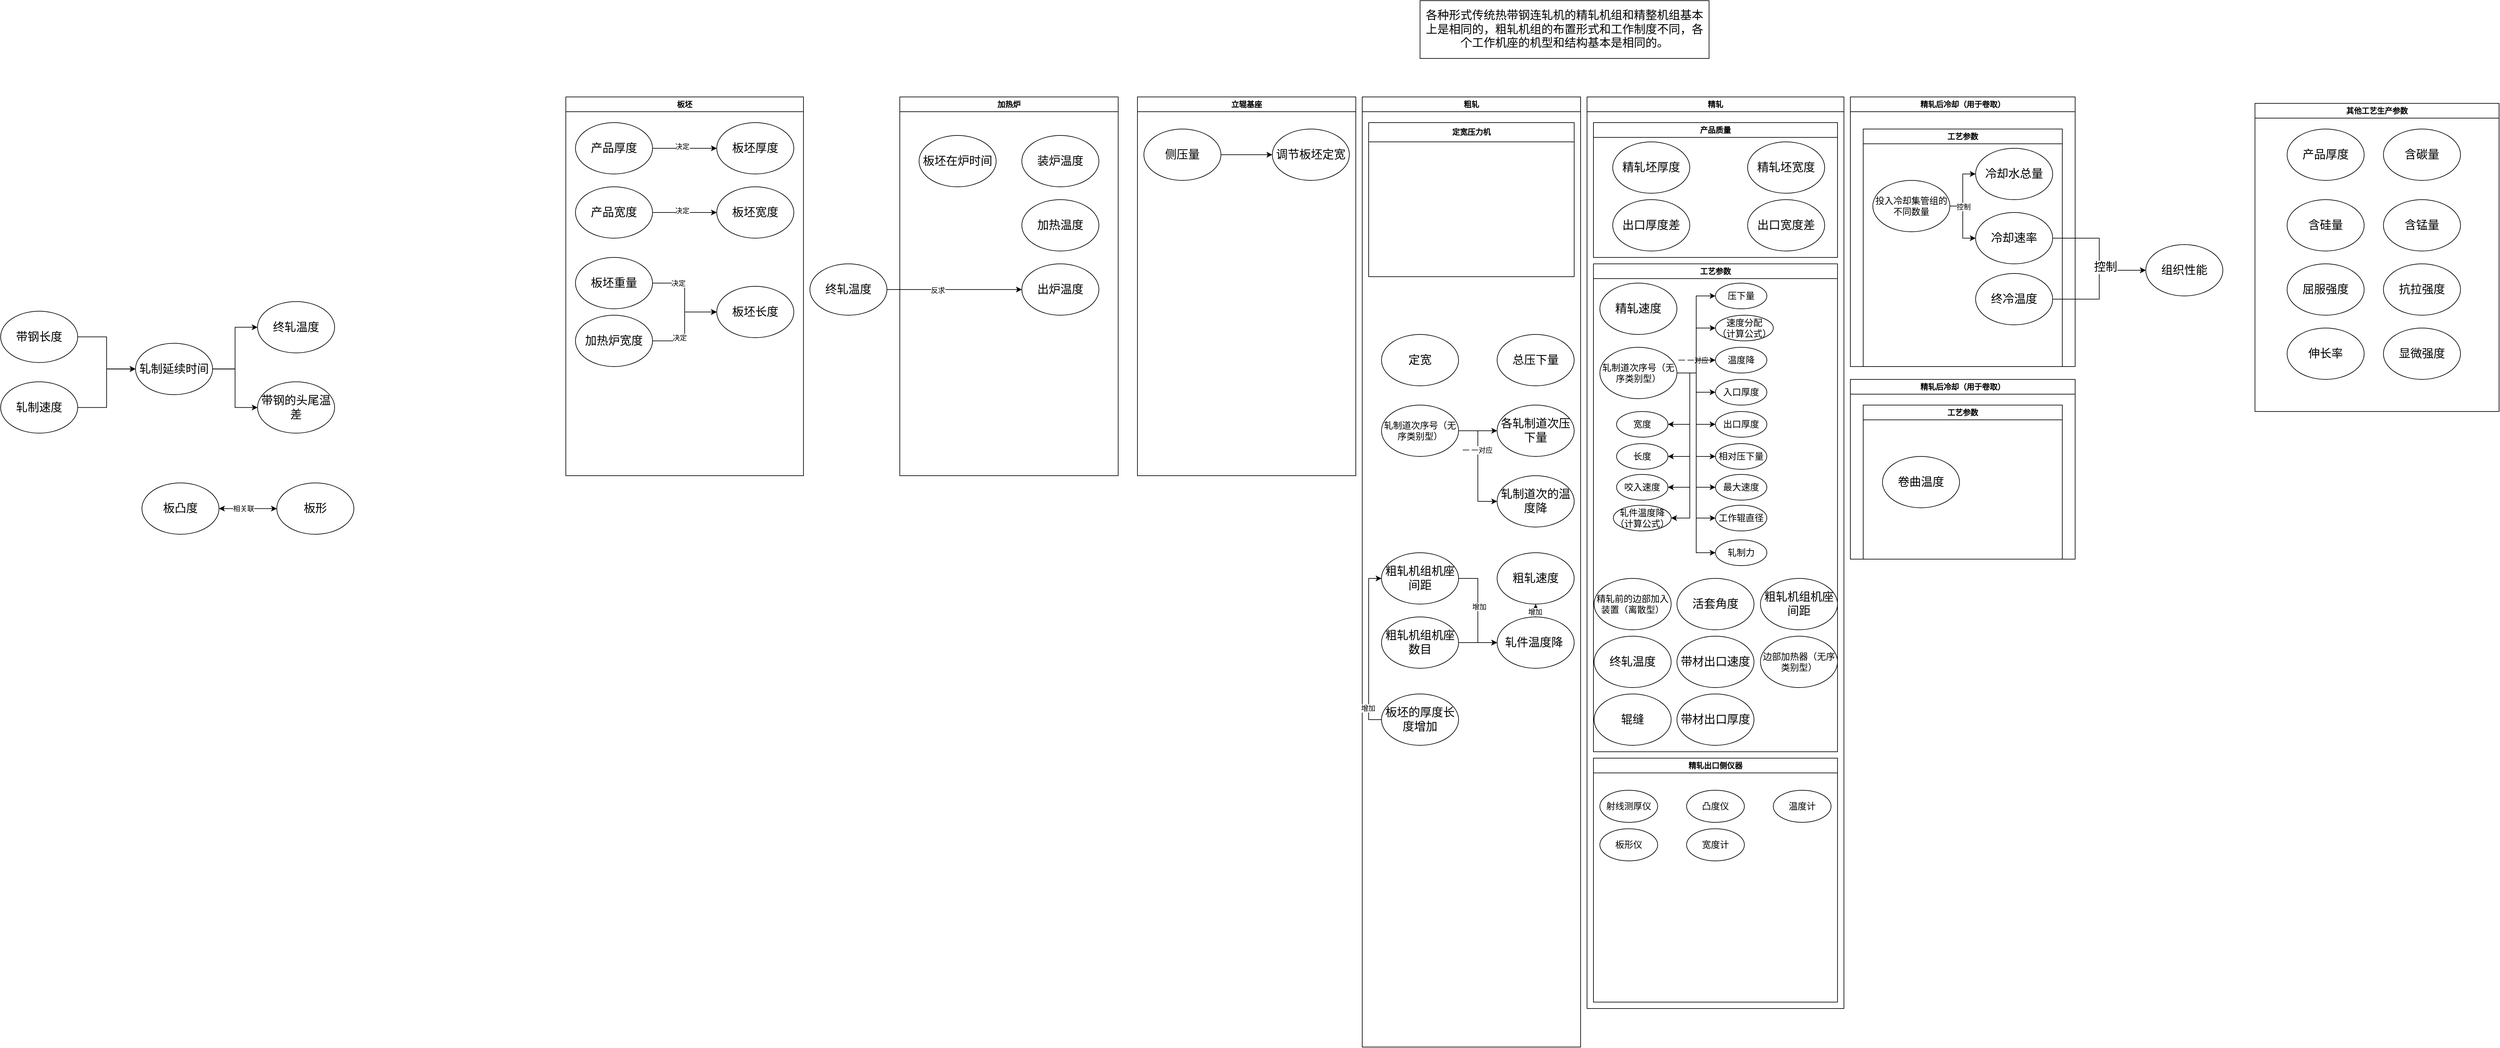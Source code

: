 <mxfile version="21.6.1" type="github">
  <diagram name="Page-1" id="42789a77-a242-8287-6e28-9cd8cfd52e62">
    <mxGraphModel dx="1940" dy="1289" grid="1" gridSize="10" guides="1" tooltips="1" connect="1" arrows="1" fold="1" page="1" pageScale="1" pageWidth="1100" pageHeight="850" background="none" math="0" shadow="0">
      <root>
        <mxCell id="0" />
        <mxCell id="1" parent="0" />
        <mxCell id="tU_RkVk5_5bCf6Fj4NFK-20" style="edgeStyle=orthogonalEdgeStyle;rounded=0;orthogonalLoop=1;jettySize=auto;html=1;exitX=1;exitY=0.5;exitDx=0;exitDy=0;entryX=0;entryY=0.5;entryDx=0;entryDy=0;" parent="1" source="tU_RkVk5_5bCf6Fj4NFK-8" target="tU_RkVk5_5bCf6Fj4NFK-10" edge="1">
          <mxGeometry relative="1" as="geometry" />
        </mxCell>
        <mxCell id="tU_RkVk5_5bCf6Fj4NFK-8" value="&lt;span style=&quot;font-size: 18px;&quot;&gt;带钢长度&lt;/span&gt;" style="ellipse;whiteSpace=wrap;html=1;" parent="1" vertex="1">
          <mxGeometry x="-1070" y="443.75" width="120" height="80" as="geometry" />
        </mxCell>
        <mxCell id="tU_RkVk5_5bCf6Fj4NFK-21" style="edgeStyle=orthogonalEdgeStyle;rounded=0;orthogonalLoop=1;jettySize=auto;html=1;exitX=1;exitY=0.5;exitDx=0;exitDy=0;entryX=0;entryY=0.5;entryDx=0;entryDy=0;" parent="1" source="tU_RkVk5_5bCf6Fj4NFK-9" target="tU_RkVk5_5bCf6Fj4NFK-10" edge="1">
          <mxGeometry relative="1" as="geometry" />
        </mxCell>
        <mxCell id="tU_RkVk5_5bCf6Fj4NFK-9" value="&lt;span style=&quot;font-size: 18px;&quot;&gt;轧制速度&lt;/span&gt;" style="ellipse;whiteSpace=wrap;html=1;" parent="1" vertex="1">
          <mxGeometry x="-1070" y="553.75" width="120" height="80" as="geometry" />
        </mxCell>
        <mxCell id="tU_RkVk5_5bCf6Fj4NFK-22" style="edgeStyle=orthogonalEdgeStyle;rounded=0;orthogonalLoop=1;jettySize=auto;html=1;exitX=1;exitY=0.5;exitDx=0;exitDy=0;entryX=0;entryY=0.5;entryDx=0;entryDy=0;" parent="1" source="tU_RkVk5_5bCf6Fj4NFK-10" target="tU_RkVk5_5bCf6Fj4NFK-12" edge="1">
          <mxGeometry relative="1" as="geometry" />
        </mxCell>
        <mxCell id="tU_RkVk5_5bCf6Fj4NFK-23" style="edgeStyle=orthogonalEdgeStyle;rounded=0;orthogonalLoop=1;jettySize=auto;html=1;exitX=1;exitY=0.5;exitDx=0;exitDy=0;entryX=0;entryY=0.5;entryDx=0;entryDy=0;" parent="1" source="tU_RkVk5_5bCf6Fj4NFK-10" target="tU_RkVk5_5bCf6Fj4NFK-11" edge="1">
          <mxGeometry relative="1" as="geometry" />
        </mxCell>
        <mxCell id="tU_RkVk5_5bCf6Fj4NFK-10" value="&lt;font style=&quot;font-size: 18px;&quot;&gt;轧制延续时间&lt;/font&gt;" style="ellipse;whiteSpace=wrap;html=1;" parent="1" vertex="1">
          <mxGeometry x="-860" y="493.75" width="120" height="80" as="geometry" />
        </mxCell>
        <mxCell id="tU_RkVk5_5bCf6Fj4NFK-11" value="&lt;font style=&quot;font-size: 18px;&quot;&gt;带钢的头尾温差&lt;/font&gt;" style="ellipse;whiteSpace=wrap;html=1;" parent="1" vertex="1">
          <mxGeometry x="-670" y="553.75" width="120" height="80" as="geometry" />
        </mxCell>
        <mxCell id="tU_RkVk5_5bCf6Fj4NFK-12" value="&lt;font style=&quot;font-size: 18px;&quot;&gt;终轧温度&lt;/font&gt;" style="ellipse;whiteSpace=wrap;html=1;" parent="1" vertex="1">
          <mxGeometry x="-670" y="428.75" width="120" height="80" as="geometry" />
        </mxCell>
        <mxCell id="tU_RkVk5_5bCf6Fj4NFK-19" value="加热炉" style="swimlane;whiteSpace=wrap;html=1;startSize=23;" parent="1" vertex="1">
          <mxGeometry x="330" y="110" width="340" height="590" as="geometry" />
        </mxCell>
        <mxCell id="tU_RkVk5_5bCf6Fj4NFK-13" value="&lt;font style=&quot;font-size: 18px;&quot;&gt;装炉温度&lt;/font&gt;" style="ellipse;whiteSpace=wrap;html=1;" parent="tU_RkVk5_5bCf6Fj4NFK-19" vertex="1">
          <mxGeometry x="190" y="60" width="120" height="80" as="geometry" />
        </mxCell>
        <mxCell id="tU_RkVk5_5bCf6Fj4NFK-26" value="&lt;font style=&quot;font-size: 18px;&quot;&gt;出炉温度&lt;/font&gt;" style="ellipse;whiteSpace=wrap;html=1;" parent="tU_RkVk5_5bCf6Fj4NFK-19" vertex="1">
          <mxGeometry x="190" y="260" width="120" height="80" as="geometry" />
        </mxCell>
        <mxCell id="tU_RkVk5_5bCf6Fj4NFK-27" value="&lt;font style=&quot;font-size: 18px;&quot;&gt;板坯在炉时间&lt;/font&gt;" style="ellipse;whiteSpace=wrap;html=1;" parent="tU_RkVk5_5bCf6Fj4NFK-19" vertex="1">
          <mxGeometry x="30" y="60" width="120" height="80" as="geometry" />
        </mxCell>
        <mxCell id="MrxemqDh9cEqvJGh6Go7-1" value="&lt;font style=&quot;font-size: 18px;&quot;&gt;加热温度&lt;/font&gt;" style="ellipse;whiteSpace=wrap;html=1;" parent="tU_RkVk5_5bCf6Fj4NFK-19" vertex="1">
          <mxGeometry x="190" y="160" width="120" height="80" as="geometry" />
        </mxCell>
        <mxCell id="tU_RkVk5_5bCf6Fj4NFK-28" value="粗轧" style="swimlane;whiteSpace=wrap;html=1;startSize=23;" parent="1" vertex="1">
          <mxGeometry x="1050" y="110" width="340" height="1480" as="geometry" />
        </mxCell>
        <mxCell id="tU_RkVk5_5bCf6Fj4NFK-29" value="&lt;font style=&quot;font-size: 18px;&quot;&gt;定宽&lt;/font&gt;" style="ellipse;whiteSpace=wrap;html=1;" parent="tU_RkVk5_5bCf6Fj4NFK-28" vertex="1">
          <mxGeometry x="30" y="370" width="120" height="80" as="geometry" />
        </mxCell>
        <mxCell id="MrxemqDh9cEqvJGh6Go7-83" style="edgeStyle=orthogonalEdgeStyle;rounded=0;orthogonalLoop=1;jettySize=auto;html=1;exitX=1;exitY=0.5;exitDx=0;exitDy=0;entryX=0;entryY=0.5;entryDx=0;entryDy=0;" parent="tU_RkVk5_5bCf6Fj4NFK-28" source="tU_RkVk5_5bCf6Fj4NFK-32" target="MrxemqDh9cEqvJGh6Go7-82" edge="1">
          <mxGeometry relative="1" as="geometry" />
        </mxCell>
        <mxCell id="tU_RkVk5_5bCf6Fj4NFK-32" value="&lt;font style=&quot;font-size: 14px;&quot;&gt;轧制道次序号（无序类别型）&lt;/font&gt;" style="ellipse;whiteSpace=wrap;html=1;" parent="tU_RkVk5_5bCf6Fj4NFK-28" vertex="1">
          <mxGeometry x="30" y="480" width="120" height="80" as="geometry" />
        </mxCell>
        <mxCell id="tU_RkVk5_5bCf6Fj4NFK-33" value="&lt;font style=&quot;font-size: 18px;&quot;&gt;各轧制道次压下量&lt;/font&gt;" style="ellipse;whiteSpace=wrap;html=1;" parent="tU_RkVk5_5bCf6Fj4NFK-28" vertex="1">
          <mxGeometry x="210" y="480" width="120" height="80" as="geometry" />
        </mxCell>
        <mxCell id="x8T7WH77F0d3Egp_9vnh-98" style="edgeStyle=orthogonalEdgeStyle;rounded=0;orthogonalLoop=1;jettySize=auto;html=1;exitX=1;exitY=0.5;exitDx=0;exitDy=0;entryX=0;entryY=0.5;entryDx=0;entryDy=0;" parent="tU_RkVk5_5bCf6Fj4NFK-28" source="tU_RkVk5_5bCf6Fj4NFK-41" target="x8T7WH77F0d3Egp_9vnh-99" edge="1">
          <mxGeometry relative="1" as="geometry">
            <mxPoint x="190.0" y="860" as="targetPoint" />
          </mxGeometry>
        </mxCell>
        <mxCell id="x8T7WH77F0d3Egp_9vnh-100" value="增加" style="edgeLabel;html=1;align=center;verticalAlign=middle;resizable=0;points=[];" parent="x8T7WH77F0d3Egp_9vnh-98" vertex="1" connectable="0">
          <mxGeometry x="-0.075" y="2" relative="1" as="geometry">
            <mxPoint as="offset" />
          </mxGeometry>
        </mxCell>
        <mxCell id="tU_RkVk5_5bCf6Fj4NFK-41" value="&lt;font style=&quot;font-size: 18px;&quot;&gt;粗轧机组机座间距&lt;/font&gt;" style="ellipse;whiteSpace=wrap;html=1;" parent="tU_RkVk5_5bCf6Fj4NFK-28" vertex="1">
          <mxGeometry x="30" y="710" width="120" height="80" as="geometry" />
        </mxCell>
        <mxCell id="MrxemqDh9cEqvJGh6Go7-22" style="edgeStyle=orthogonalEdgeStyle;rounded=0;orthogonalLoop=1;jettySize=auto;html=1;entryX=0;entryY=0.5;entryDx=0;entryDy=0;exitX=1;exitY=0.5;exitDx=0;exitDy=0;" parent="tU_RkVk5_5bCf6Fj4NFK-28" source="tU_RkVk5_5bCf6Fj4NFK-32" target="tU_RkVk5_5bCf6Fj4NFK-33" edge="1">
          <mxGeometry relative="1" as="geometry">
            <mxPoint x="150" y="550" as="sourcePoint" />
            <mxPoint x="205" y="514.5" as="targetPoint" />
          </mxGeometry>
        </mxCell>
        <mxCell id="MrxemqDh9cEqvJGh6Go7-23" value="一 一对应" style="edgeLabel;html=1;align=center;verticalAlign=middle;resizable=0;points=[];" parent="MrxemqDh9cEqvJGh6Go7-22" vertex="1" connectable="0">
          <mxGeometry x="-0.04" y="1" relative="1" as="geometry">
            <mxPoint y="31" as="offset" />
          </mxGeometry>
        </mxCell>
        <mxCell id="MrxemqDh9cEqvJGh6Go7-79" value="&lt;span style=&quot;font-size: 18px;&quot;&gt;粗轧速度&lt;/span&gt;" style="ellipse;whiteSpace=wrap;html=1;" parent="tU_RkVk5_5bCf6Fj4NFK-28" vertex="1">
          <mxGeometry x="210" y="710" width="120" height="80" as="geometry" />
        </mxCell>
        <mxCell id="MrxemqDh9cEqvJGh6Go7-80" value="&lt;span style=&quot;font-size: 18px;&quot;&gt;总压下量&lt;/span&gt;" style="ellipse;whiteSpace=wrap;html=1;" parent="tU_RkVk5_5bCf6Fj4NFK-28" vertex="1">
          <mxGeometry x="210" y="370" width="120" height="80" as="geometry" />
        </mxCell>
        <mxCell id="MrxemqDh9cEqvJGh6Go7-82" value="&lt;span style=&quot;font-size: 18px;&quot;&gt;轧制道次的温度降&lt;/span&gt;" style="ellipse;whiteSpace=wrap;html=1;" parent="tU_RkVk5_5bCf6Fj4NFK-28" vertex="1">
          <mxGeometry x="210" y="590" width="120" height="80" as="geometry" />
        </mxCell>
        <mxCell id="x8T7WH77F0d3Egp_9vnh-101" style="edgeStyle=orthogonalEdgeStyle;rounded=0;orthogonalLoop=1;jettySize=auto;html=1;exitX=1;exitY=0.5;exitDx=0;exitDy=0;entryX=0;entryY=0.5;entryDx=0;entryDy=0;" parent="tU_RkVk5_5bCf6Fj4NFK-28" source="x8T7WH77F0d3Egp_9vnh-88" target="x8T7WH77F0d3Egp_9vnh-99" edge="1">
          <mxGeometry relative="1" as="geometry" />
        </mxCell>
        <mxCell id="x8T7WH77F0d3Egp_9vnh-88" value="&lt;font style=&quot;font-size: 18px;&quot;&gt;粗轧机组机座数目&lt;/font&gt;" style="ellipse;whiteSpace=wrap;html=1;" parent="tU_RkVk5_5bCf6Fj4NFK-28" vertex="1">
          <mxGeometry x="30" y="810" width="120" height="80" as="geometry" />
        </mxCell>
        <mxCell id="x8T7WH77F0d3Egp_9vnh-104" style="edgeStyle=orthogonalEdgeStyle;rounded=0;orthogonalLoop=1;jettySize=auto;html=1;exitX=0.5;exitY=0;exitDx=0;exitDy=0;entryX=0.5;entryY=1;entryDx=0;entryDy=0;" parent="tU_RkVk5_5bCf6Fj4NFK-28" source="x8T7WH77F0d3Egp_9vnh-99" target="MrxemqDh9cEqvJGh6Go7-79" edge="1">
          <mxGeometry relative="1" as="geometry" />
        </mxCell>
        <mxCell id="x8T7WH77F0d3Egp_9vnh-105" value="增加" style="edgeLabel;html=1;align=center;verticalAlign=middle;resizable=0;points=[];" parent="x8T7WH77F0d3Egp_9vnh-104" vertex="1" connectable="0">
          <mxGeometry x="-0.143" y="1" relative="1" as="geometry">
            <mxPoint as="offset" />
          </mxGeometry>
        </mxCell>
        <mxCell id="x8T7WH77F0d3Egp_9vnh-99" value="&lt;font style=&quot;font-size: 18px;&quot;&gt;轧件温度降&amp;nbsp;&lt;/font&gt;" style="ellipse;whiteSpace=wrap;html=1;" parent="tU_RkVk5_5bCf6Fj4NFK-28" vertex="1">
          <mxGeometry x="210" y="810" width="120" height="80" as="geometry" />
        </mxCell>
        <mxCell id="E_4XAxl3qm20KjA-JJ0x-5" value="&lt;b&gt;定宽压力机&lt;/b&gt;" style="swimlane;fontStyle=0;childLayout=stackLayout;horizontal=1;startSize=30;horizontalStack=0;resizeParent=1;resizeParentMax=0;resizeLast=0;collapsible=1;marginBottom=0;whiteSpace=wrap;html=1;" vertex="1" parent="tU_RkVk5_5bCf6Fj4NFK-28">
          <mxGeometry x="10" y="40" width="320" height="240" as="geometry" />
        </mxCell>
        <mxCell id="MrxemqDh9cEqvJGh6Go7-9" value="精轧" style="swimlane;whiteSpace=wrap;html=1;startSize=23;" parent="1" vertex="1">
          <mxGeometry x="1400" y="110" width="400" height="1420" as="geometry" />
        </mxCell>
        <mxCell id="MrxemqDh9cEqvJGh6Go7-37" value="精轧出口侧仪器" style="swimlane;whiteSpace=wrap;html=1;" parent="MrxemqDh9cEqvJGh6Go7-9" vertex="1">
          <mxGeometry x="10" y="1030" width="380" height="380" as="geometry" />
        </mxCell>
        <mxCell id="MrxemqDh9cEqvJGh6Go7-38" value="&lt;font style=&quot;font-size: 14px;&quot;&gt;射线测厚仪&lt;/font&gt;" style="ellipse;whiteSpace=wrap;html=1;" parent="MrxemqDh9cEqvJGh6Go7-37" vertex="1">
          <mxGeometry x="10" y="50" width="90" height="50" as="geometry" />
        </mxCell>
        <mxCell id="MrxemqDh9cEqvJGh6Go7-51" value="&lt;font style=&quot;font-size: 14px;&quot;&gt;凸度仪&lt;/font&gt;" style="ellipse;whiteSpace=wrap;html=1;" parent="MrxemqDh9cEqvJGh6Go7-37" vertex="1">
          <mxGeometry x="145" y="50" width="90" height="50" as="geometry" />
        </mxCell>
        <mxCell id="MrxemqDh9cEqvJGh6Go7-52" value="&lt;font style=&quot;font-size: 14px;&quot;&gt;板形仪&lt;/font&gt;" style="ellipse;whiteSpace=wrap;html=1;" parent="MrxemqDh9cEqvJGh6Go7-37" vertex="1">
          <mxGeometry x="10" y="110" width="90" height="50" as="geometry" />
        </mxCell>
        <mxCell id="MrxemqDh9cEqvJGh6Go7-53" value="&lt;font style=&quot;font-size: 14px;&quot;&gt;宽度计&lt;/font&gt;" style="ellipse;whiteSpace=wrap;html=1;" parent="MrxemqDh9cEqvJGh6Go7-37" vertex="1">
          <mxGeometry x="145" y="110" width="90" height="50" as="geometry" />
        </mxCell>
        <mxCell id="MrxemqDh9cEqvJGh6Go7-54" value="&lt;font style=&quot;font-size: 14px;&quot;&gt;温度计&lt;/font&gt;" style="ellipse;whiteSpace=wrap;html=1;" parent="MrxemqDh9cEqvJGh6Go7-37" vertex="1">
          <mxGeometry x="280" y="50" width="90" height="50" as="geometry" />
        </mxCell>
        <mxCell id="MrxemqDh9cEqvJGh6Go7-56" value="产品质量" style="swimlane;whiteSpace=wrap;html=1;" parent="MrxemqDh9cEqvJGh6Go7-9" vertex="1">
          <mxGeometry x="10" y="40" width="380" height="210" as="geometry" />
        </mxCell>
        <mxCell id="MrxemqDh9cEqvJGh6Go7-14" value="&lt;span style=&quot;font-size: 18px;&quot;&gt;精轧坯厚度&lt;/span&gt;" style="ellipse;whiteSpace=wrap;html=1;" parent="MrxemqDh9cEqvJGh6Go7-56" vertex="1">
          <mxGeometry x="30" y="30" width="120" height="80" as="geometry" />
        </mxCell>
        <mxCell id="MrxemqDh9cEqvJGh6Go7-114" value="&lt;font style=&quot;font-size: 18px;&quot;&gt;精轧坯宽度&lt;/font&gt;" style="ellipse;whiteSpace=wrap;html=1;" parent="MrxemqDh9cEqvJGh6Go7-56" vertex="1">
          <mxGeometry x="240" y="30" width="120" height="80" as="geometry" />
        </mxCell>
        <mxCell id="x8T7WH77F0d3Egp_9vnh-63" value="&lt;span style=&quot;font-size: 18px;&quot;&gt;出口厚度差&lt;/span&gt;" style="ellipse;whiteSpace=wrap;html=1;" parent="MrxemqDh9cEqvJGh6Go7-56" vertex="1">
          <mxGeometry x="30" y="120" width="120" height="80" as="geometry" />
        </mxCell>
        <mxCell id="x8T7WH77F0d3Egp_9vnh-64" value="&lt;span style=&quot;font-size: 18px;&quot;&gt;出口宽度差&lt;/span&gt;" style="ellipse;whiteSpace=wrap;html=1;" parent="MrxemqDh9cEqvJGh6Go7-56" vertex="1">
          <mxGeometry x="240" y="120" width="120" height="80" as="geometry" />
        </mxCell>
        <mxCell id="MrxemqDh9cEqvJGh6Go7-57" value="工艺参数" style="swimlane;whiteSpace=wrap;html=1;" parent="MrxemqDh9cEqvJGh6Go7-9" vertex="1">
          <mxGeometry x="10" y="260" width="380" height="760" as="geometry" />
        </mxCell>
        <mxCell id="MrxemqDh9cEqvJGh6Go7-10" value="&lt;span style=&quot;font-size: 18px;&quot;&gt;精轧速度&lt;/span&gt;" style="ellipse;whiteSpace=wrap;html=1;" parent="MrxemqDh9cEqvJGh6Go7-57" vertex="1">
          <mxGeometry x="10" y="30" width="120" height="80" as="geometry" />
        </mxCell>
        <mxCell id="MrxemqDh9cEqvJGh6Go7-12" value="&lt;font style=&quot;font-size: 14px;&quot;&gt;压下量&lt;/font&gt;" style="ellipse;whiteSpace=wrap;html=1;" parent="MrxemqDh9cEqvJGh6Go7-57" vertex="1">
          <mxGeometry x="190" y="30" width="80" height="40" as="geometry" />
        </mxCell>
        <mxCell id="MrxemqDh9cEqvJGh6Go7-13" value="&lt;font style=&quot;font-size: 18px;&quot;&gt;粗轧机组机座间距&lt;/font&gt;" style="ellipse;whiteSpace=wrap;html=1;" parent="MrxemqDh9cEqvJGh6Go7-57" vertex="1">
          <mxGeometry x="260" y="490" width="120" height="80" as="geometry" />
        </mxCell>
        <mxCell id="MrxemqDh9cEqvJGh6Go7-86" style="edgeStyle=orthogonalEdgeStyle;rounded=0;orthogonalLoop=1;jettySize=auto;html=1;exitX=1;exitY=0.5;exitDx=0;exitDy=0;entryX=0;entryY=0.5;entryDx=0;entryDy=0;" parent="MrxemqDh9cEqvJGh6Go7-57" source="MrxemqDh9cEqvJGh6Go7-11" target="MrxemqDh9cEqvJGh6Go7-84" edge="1">
          <mxGeometry relative="1" as="geometry" />
        </mxCell>
        <mxCell id="MrxemqDh9cEqvJGh6Go7-89" value="一 一对应" style="edgeLabel;html=1;align=center;verticalAlign=middle;resizable=0;points=[];" parent="MrxemqDh9cEqvJGh6Go7-86" vertex="1" connectable="0">
          <mxGeometry x="0.2" y="-1" relative="1" as="geometry">
            <mxPoint x="-6" y="28" as="offset" />
          </mxGeometry>
        </mxCell>
        <mxCell id="MrxemqDh9cEqvJGh6Go7-87" style="edgeStyle=orthogonalEdgeStyle;rounded=0;orthogonalLoop=1;jettySize=auto;html=1;exitX=1;exitY=0.5;exitDx=0;exitDy=0;entryX=0;entryY=0.5;entryDx=0;entryDy=0;" parent="MrxemqDh9cEqvJGh6Go7-57" source="MrxemqDh9cEqvJGh6Go7-11" target="MrxemqDh9cEqvJGh6Go7-12" edge="1">
          <mxGeometry relative="1" as="geometry" />
        </mxCell>
        <mxCell id="MrxemqDh9cEqvJGh6Go7-88" style="edgeStyle=orthogonalEdgeStyle;rounded=0;orthogonalLoop=1;jettySize=auto;html=1;exitX=1;exitY=0.5;exitDx=0;exitDy=0;entryX=0;entryY=0.5;entryDx=0;entryDy=0;" parent="MrxemqDh9cEqvJGh6Go7-57" source="MrxemqDh9cEqvJGh6Go7-11" target="MrxemqDh9cEqvJGh6Go7-85" edge="1">
          <mxGeometry relative="1" as="geometry" />
        </mxCell>
        <mxCell id="MrxemqDh9cEqvJGh6Go7-94" style="edgeStyle=orthogonalEdgeStyle;rounded=0;orthogonalLoop=1;jettySize=auto;html=1;exitX=1;exitY=0.5;exitDx=0;exitDy=0;entryX=0;entryY=0.5;entryDx=0;entryDy=0;" parent="MrxemqDh9cEqvJGh6Go7-57" source="MrxemqDh9cEqvJGh6Go7-11" target="MrxemqDh9cEqvJGh6Go7-93" edge="1">
          <mxGeometry relative="1" as="geometry" />
        </mxCell>
        <mxCell id="MrxemqDh9cEqvJGh6Go7-95" style="edgeStyle=orthogonalEdgeStyle;rounded=0;orthogonalLoop=1;jettySize=auto;html=1;exitX=1;exitY=0.5;exitDx=0;exitDy=0;entryX=0;entryY=0.5;entryDx=0;entryDy=0;" parent="MrxemqDh9cEqvJGh6Go7-57" source="MrxemqDh9cEqvJGh6Go7-11" target="MrxemqDh9cEqvJGh6Go7-92" edge="1">
          <mxGeometry relative="1" as="geometry" />
        </mxCell>
        <mxCell id="MrxemqDh9cEqvJGh6Go7-97" style="edgeStyle=orthogonalEdgeStyle;rounded=0;orthogonalLoop=1;jettySize=auto;html=1;exitX=1;exitY=0.5;exitDx=0;exitDy=0;entryX=0;entryY=0.5;entryDx=0;entryDy=0;" parent="MrxemqDh9cEqvJGh6Go7-57" source="MrxemqDh9cEqvJGh6Go7-11" target="MrxemqDh9cEqvJGh6Go7-96" edge="1">
          <mxGeometry relative="1" as="geometry" />
        </mxCell>
        <mxCell id="MrxemqDh9cEqvJGh6Go7-106" style="edgeStyle=orthogonalEdgeStyle;rounded=0;orthogonalLoop=1;jettySize=auto;html=1;exitX=1;exitY=0.5;exitDx=0;exitDy=0;entryX=1;entryY=0.5;entryDx=0;entryDy=0;" parent="MrxemqDh9cEqvJGh6Go7-57" source="MrxemqDh9cEqvJGh6Go7-11" target="MrxemqDh9cEqvJGh6Go7-98" edge="1">
          <mxGeometry relative="1" as="geometry" />
        </mxCell>
        <mxCell id="MrxemqDh9cEqvJGh6Go7-107" style="edgeStyle=orthogonalEdgeStyle;rounded=0;orthogonalLoop=1;jettySize=auto;html=1;exitX=1;exitY=0.5;exitDx=0;exitDy=0;entryX=0;entryY=0.5;entryDx=0;entryDy=0;" parent="MrxemqDh9cEqvJGh6Go7-57" source="MrxemqDh9cEqvJGh6Go7-11" target="MrxemqDh9cEqvJGh6Go7-103" edge="1">
          <mxGeometry relative="1" as="geometry" />
        </mxCell>
        <mxCell id="MrxemqDh9cEqvJGh6Go7-108" style="edgeStyle=orthogonalEdgeStyle;rounded=0;orthogonalLoop=1;jettySize=auto;html=1;exitX=1;exitY=0.5;exitDx=0;exitDy=0;entryX=0;entryY=0.5;entryDx=0;entryDy=0;" parent="MrxemqDh9cEqvJGh6Go7-57" source="MrxemqDh9cEqvJGh6Go7-11" target="MrxemqDh9cEqvJGh6Go7-104" edge="1">
          <mxGeometry relative="1" as="geometry" />
        </mxCell>
        <mxCell id="MrxemqDh9cEqvJGh6Go7-109" style="edgeStyle=orthogonalEdgeStyle;rounded=0;orthogonalLoop=1;jettySize=auto;html=1;exitX=1;exitY=0.5;exitDx=0;exitDy=0;entryX=1;entryY=0.5;entryDx=0;entryDy=0;" parent="MrxemqDh9cEqvJGh6Go7-57" source="MrxemqDh9cEqvJGh6Go7-11" target="MrxemqDh9cEqvJGh6Go7-101" edge="1">
          <mxGeometry relative="1" as="geometry" />
        </mxCell>
        <mxCell id="MrxemqDh9cEqvJGh6Go7-110" style="edgeStyle=orthogonalEdgeStyle;rounded=0;orthogonalLoop=1;jettySize=auto;html=1;exitX=1;exitY=0.5;exitDx=0;exitDy=0;entryX=1;entryY=0.5;entryDx=0;entryDy=0;" parent="MrxemqDh9cEqvJGh6Go7-57" source="MrxemqDh9cEqvJGh6Go7-11" target="MrxemqDh9cEqvJGh6Go7-102" edge="1">
          <mxGeometry relative="1" as="geometry" />
        </mxCell>
        <mxCell id="MrxemqDh9cEqvJGh6Go7-112" style="edgeStyle=orthogonalEdgeStyle;rounded=0;orthogonalLoop=1;jettySize=auto;html=1;exitX=1;exitY=0.5;exitDx=0;exitDy=0;entryX=1;entryY=0.5;entryDx=0;entryDy=0;" parent="MrxemqDh9cEqvJGh6Go7-57" source="MrxemqDh9cEqvJGh6Go7-11" target="MrxemqDh9cEqvJGh6Go7-111" edge="1">
          <mxGeometry relative="1" as="geometry" />
        </mxCell>
        <mxCell id="x8T7WH77F0d3Egp_9vnh-68" style="edgeStyle=orthogonalEdgeStyle;rounded=0;orthogonalLoop=1;jettySize=auto;html=1;exitX=1;exitY=0.5;exitDx=0;exitDy=0;entryX=0;entryY=0.5;entryDx=0;entryDy=0;" parent="MrxemqDh9cEqvJGh6Go7-57" source="MrxemqDh9cEqvJGh6Go7-11" target="x8T7WH77F0d3Egp_9vnh-67" edge="1">
          <mxGeometry relative="1" as="geometry" />
        </mxCell>
        <mxCell id="MrxemqDh9cEqvJGh6Go7-11" value="&lt;font style=&quot;font-size: 14px;&quot;&gt;轧制道次序号（无序类别型）&lt;/font&gt;" style="ellipse;whiteSpace=wrap;html=1;" parent="MrxemqDh9cEqvJGh6Go7-57" vertex="1">
          <mxGeometry x="10" y="130" width="120" height="80" as="geometry" />
        </mxCell>
        <mxCell id="MrxemqDh9cEqvJGh6Go7-17" value="&lt;font style=&quot;font-size: 14px;&quot;&gt;精轧前的边部加入装置（离散型）&lt;/font&gt;" style="ellipse;whiteSpace=wrap;html=1;" parent="MrxemqDh9cEqvJGh6Go7-57" vertex="1">
          <mxGeometry x="1" y="490" width="120" height="80" as="geometry" />
        </mxCell>
        <mxCell id="MrxemqDh9cEqvJGh6Go7-24" value="&lt;font style=&quot;font-size: 14px;&quot;&gt;边部加热器（无序类别型）&lt;/font&gt;" style="ellipse;whiteSpace=wrap;html=1;" parent="MrxemqDh9cEqvJGh6Go7-57" vertex="1">
          <mxGeometry x="260" y="580" width="120" height="80" as="geometry" />
        </mxCell>
        <mxCell id="MrxemqDh9cEqvJGh6Go7-34" value="&lt;font style=&quot;font-size: 18px;&quot;&gt;终轧温度&lt;/font&gt;" style="ellipse;whiteSpace=wrap;html=1;" parent="MrxemqDh9cEqvJGh6Go7-57" vertex="1">
          <mxGeometry x="1" y="580" width="120" height="80" as="geometry" />
        </mxCell>
        <mxCell id="MrxemqDh9cEqvJGh6Go7-84" value="&lt;font style=&quot;font-size: 14px;&quot;&gt;速度分配&lt;br&gt;（计算公式）&lt;/font&gt;" style="ellipse;whiteSpace=wrap;html=1;" parent="MrxemqDh9cEqvJGh6Go7-57" vertex="1">
          <mxGeometry x="190" y="80" width="90" height="40" as="geometry" />
        </mxCell>
        <mxCell id="MrxemqDh9cEqvJGh6Go7-85" value="&lt;font style=&quot;font-size: 14px;&quot;&gt;温度降&lt;/font&gt;" style="ellipse;whiteSpace=wrap;html=1;" parent="MrxemqDh9cEqvJGh6Go7-57" vertex="1">
          <mxGeometry x="190" y="130" width="80" height="40" as="geometry" />
        </mxCell>
        <mxCell id="MrxemqDh9cEqvJGh6Go7-90" value="&lt;font style=&quot;font-size: 18px;&quot;&gt;带材出口速度&lt;/font&gt;" style="ellipse;whiteSpace=wrap;html=1;" parent="MrxemqDh9cEqvJGh6Go7-57" vertex="1">
          <mxGeometry x="130" y="580" width="120" height="80" as="geometry" />
        </mxCell>
        <mxCell id="MrxemqDh9cEqvJGh6Go7-91" value="&lt;font style=&quot;font-size: 18px;&quot;&gt;带材出口厚度&lt;/font&gt;" style="ellipse;whiteSpace=wrap;html=1;" parent="MrxemqDh9cEqvJGh6Go7-57" vertex="1">
          <mxGeometry x="130" y="670" width="120" height="80" as="geometry" />
        </mxCell>
        <mxCell id="MrxemqDh9cEqvJGh6Go7-92" value="&lt;font style=&quot;font-size: 14px;&quot;&gt;入口厚度&lt;/font&gt;" style="ellipse;whiteSpace=wrap;html=1;" parent="MrxemqDh9cEqvJGh6Go7-57" vertex="1">
          <mxGeometry x="190" y="180" width="80" height="40" as="geometry" />
        </mxCell>
        <mxCell id="MrxemqDh9cEqvJGh6Go7-93" value="&lt;font style=&quot;font-size: 14px;&quot;&gt;出口厚度&lt;/font&gt;" style="ellipse;whiteSpace=wrap;html=1;" parent="MrxemqDh9cEqvJGh6Go7-57" vertex="1">
          <mxGeometry x="190" y="230" width="80" height="40" as="geometry" />
        </mxCell>
        <mxCell id="MrxemqDh9cEqvJGh6Go7-96" value="&lt;font style=&quot;font-size: 14px;&quot;&gt;相对压下量&lt;/font&gt;" style="ellipse;whiteSpace=wrap;html=1;" parent="MrxemqDh9cEqvJGh6Go7-57" vertex="1">
          <mxGeometry x="190" y="280" width="80" height="40" as="geometry" />
        </mxCell>
        <mxCell id="MrxemqDh9cEqvJGh6Go7-98" value="&lt;font style=&quot;font-size: 14px;&quot;&gt;宽度&lt;/font&gt;" style="ellipse;whiteSpace=wrap;html=1;" parent="MrxemqDh9cEqvJGh6Go7-57" vertex="1">
          <mxGeometry x="36" y="230" width="80" height="40" as="geometry" />
        </mxCell>
        <mxCell id="MrxemqDh9cEqvJGh6Go7-101" value="&lt;font style=&quot;font-size: 14px;&quot;&gt;长度&lt;/font&gt;" style="ellipse;whiteSpace=wrap;html=1;" parent="MrxemqDh9cEqvJGh6Go7-57" vertex="1">
          <mxGeometry x="36" y="280" width="80" height="40" as="geometry" />
        </mxCell>
        <mxCell id="MrxemqDh9cEqvJGh6Go7-102" value="&lt;span style=&quot;font-size: 14px;&quot;&gt;咬入速度&lt;/span&gt;" style="ellipse;whiteSpace=wrap;html=1;" parent="MrxemqDh9cEqvJGh6Go7-57" vertex="1">
          <mxGeometry x="36" y="328" width="80" height="40" as="geometry" />
        </mxCell>
        <mxCell id="MrxemqDh9cEqvJGh6Go7-103" value="&lt;span style=&quot;font-size: 14px;&quot;&gt;最大速度&lt;/span&gt;" style="ellipse;whiteSpace=wrap;html=1;" parent="MrxemqDh9cEqvJGh6Go7-57" vertex="1">
          <mxGeometry x="190" y="328" width="80" height="40" as="geometry" />
        </mxCell>
        <mxCell id="MrxemqDh9cEqvJGh6Go7-104" value="&lt;span style=&quot;font-size: 14px;&quot;&gt;工作辊直径&lt;/span&gt;" style="ellipse;whiteSpace=wrap;html=1;" parent="MrxemqDh9cEqvJGh6Go7-57" vertex="1">
          <mxGeometry x="190" y="376" width="80" height="40" as="geometry" />
        </mxCell>
        <mxCell id="MrxemqDh9cEqvJGh6Go7-111" value="&lt;font style=&quot;font-size: 14px;&quot;&gt;轧件温度降&lt;br&gt;（计算公式）&lt;/font&gt;" style="ellipse;whiteSpace=wrap;html=1;" parent="MrxemqDh9cEqvJGh6Go7-57" vertex="1">
          <mxGeometry x="31" y="376" width="90" height="40" as="geometry" />
        </mxCell>
        <mxCell id="x8T7WH77F0d3Egp_9vnh-66" value="&lt;font style=&quot;font-size: 18px;&quot;&gt;辊缝&lt;/font&gt;" style="ellipse;whiteSpace=wrap;html=1;" parent="MrxemqDh9cEqvJGh6Go7-57" vertex="1">
          <mxGeometry x="1" y="670" width="120" height="80" as="geometry" />
        </mxCell>
        <mxCell id="x8T7WH77F0d3Egp_9vnh-67" value="&lt;span style=&quot;font-size: 14px;&quot;&gt;轧制力&lt;/span&gt;" style="ellipse;whiteSpace=wrap;html=1;" parent="MrxemqDh9cEqvJGh6Go7-57" vertex="1">
          <mxGeometry x="190" y="430" width="80" height="40" as="geometry" />
        </mxCell>
        <mxCell id="x8T7WH77F0d3Egp_9vnh-69" value="&lt;font style=&quot;font-size: 18px;&quot;&gt;活套角度&lt;/font&gt;" style="ellipse;whiteSpace=wrap;html=1;" parent="MrxemqDh9cEqvJGh6Go7-57" vertex="1">
          <mxGeometry x="130" y="490" width="120" height="80" as="geometry" />
        </mxCell>
        <mxCell id="MrxemqDh9cEqvJGh6Go7-18" value="&lt;font style=&quot;font-size: 18px;&quot;&gt;板凸度&lt;/font&gt;" style="ellipse;whiteSpace=wrap;html=1;" parent="1" vertex="1">
          <mxGeometry x="-850" y="711.25" width="120" height="80" as="geometry" />
        </mxCell>
        <mxCell id="MrxemqDh9cEqvJGh6Go7-19" value="&lt;font style=&quot;font-size: 18px;&quot;&gt;板形&lt;/font&gt;" style="ellipse;whiteSpace=wrap;html=1;" parent="1" vertex="1">
          <mxGeometry x="-640" y="711.25" width="120" height="80" as="geometry" />
        </mxCell>
        <mxCell id="MrxemqDh9cEqvJGh6Go7-20" value="" style="endArrow=classic;startArrow=classic;html=1;rounded=0;entryX=0;entryY=0.5;entryDx=0;entryDy=0;exitX=1;exitY=0.5;exitDx=0;exitDy=0;" parent="1" source="MrxemqDh9cEqvJGh6Go7-18" target="MrxemqDh9cEqvJGh6Go7-19" edge="1">
          <mxGeometry width="50" height="50" relative="1" as="geometry">
            <mxPoint x="-650" y="721.25" as="sourcePoint" />
            <mxPoint x="-600" y="671.25" as="targetPoint" />
          </mxGeometry>
        </mxCell>
        <mxCell id="MrxemqDh9cEqvJGh6Go7-21" value="相关联" style="edgeLabel;html=1;align=center;verticalAlign=middle;resizable=0;points=[];" parent="MrxemqDh9cEqvJGh6Go7-20" vertex="1" connectable="0">
          <mxGeometry x="-0.16" y="1" relative="1" as="geometry">
            <mxPoint as="offset" />
          </mxGeometry>
        </mxCell>
        <mxCell id="MrxemqDh9cEqvJGh6Go7-55" value="精轧后冷却（用于卷取）" style="swimlane;whiteSpace=wrap;html=1;" parent="1" vertex="1">
          <mxGeometry x="1810" y="110" width="350" height="420" as="geometry" />
        </mxCell>
        <mxCell id="MrxemqDh9cEqvJGh6Go7-59" value="工艺参数" style="swimlane;whiteSpace=wrap;html=1;direction=east;" parent="MrxemqDh9cEqvJGh6Go7-55" vertex="1">
          <mxGeometry x="20" y="50" width="310" height="370" as="geometry" />
        </mxCell>
        <mxCell id="MrxemqDh9cEqvJGh6Go7-61" value="&lt;span style=&quot;font-size: 18px;&quot;&gt;冷却水总量&lt;/span&gt;" style="ellipse;whiteSpace=wrap;html=1;" parent="MrxemqDh9cEqvJGh6Go7-59" vertex="1">
          <mxGeometry x="175" y="30" width="120" height="80" as="geometry" />
        </mxCell>
        <mxCell id="MrxemqDh9cEqvJGh6Go7-63" value="&lt;font style=&quot;font-size: 18px;&quot;&gt;冷却速率&lt;/font&gt;" style="ellipse;whiteSpace=wrap;html=1;" parent="MrxemqDh9cEqvJGh6Go7-59" vertex="1">
          <mxGeometry x="175" y="130" width="120" height="80" as="geometry" />
        </mxCell>
        <mxCell id="MrxemqDh9cEqvJGh6Go7-67" style="edgeStyle=orthogonalEdgeStyle;rounded=0;orthogonalLoop=1;jettySize=auto;html=1;exitX=1;exitY=0.5;exitDx=0;exitDy=0;entryX=0;entryY=0.5;entryDx=0;entryDy=0;" parent="MrxemqDh9cEqvJGh6Go7-59" source="MrxemqDh9cEqvJGh6Go7-64" target="MrxemqDh9cEqvJGh6Go7-61" edge="1">
          <mxGeometry relative="1" as="geometry" />
        </mxCell>
        <mxCell id="MrxemqDh9cEqvJGh6Go7-68" style="edgeStyle=orthogonalEdgeStyle;rounded=0;orthogonalLoop=1;jettySize=auto;html=1;exitX=1;exitY=0.5;exitDx=0;exitDy=0;entryX=0;entryY=0.5;entryDx=0;entryDy=0;" parent="MrxemqDh9cEqvJGh6Go7-59" source="MrxemqDh9cEqvJGh6Go7-64" target="MrxemqDh9cEqvJGh6Go7-63" edge="1">
          <mxGeometry relative="1" as="geometry" />
        </mxCell>
        <mxCell id="MrxemqDh9cEqvJGh6Go7-69" value="控制" style="edgeLabel;html=1;align=center;verticalAlign=middle;resizable=0;points=[];" parent="MrxemqDh9cEqvJGh6Go7-68" vertex="1" connectable="0">
          <mxGeometry x="-0.538" y="1" relative="1" as="geometry">
            <mxPoint as="offset" />
          </mxGeometry>
        </mxCell>
        <mxCell id="MrxemqDh9cEqvJGh6Go7-64" value="&lt;font style=&quot;font-size: 14px;&quot;&gt;投入冷却集管组的不同数量&lt;/font&gt;" style="ellipse;whiteSpace=wrap;html=1;" parent="MrxemqDh9cEqvJGh6Go7-59" vertex="1">
          <mxGeometry x="15" y="80" width="120" height="80" as="geometry" />
        </mxCell>
        <mxCell id="x8T7WH77F0d3Egp_9vnh-39" value="&lt;span style=&quot;font-size: 18px;&quot;&gt;终冷温度&lt;/span&gt;" style="ellipse;whiteSpace=wrap;html=1;" parent="MrxemqDh9cEqvJGh6Go7-59" vertex="1">
          <mxGeometry x="175" y="225" width="120" height="80" as="geometry" />
        </mxCell>
        <mxCell id="MrxemqDh9cEqvJGh6Go7-71" value="精轧后冷却（用于卷取）" style="swimlane;whiteSpace=wrap;html=1;" parent="1" vertex="1">
          <mxGeometry x="1810" y="550" width="350" height="280" as="geometry" />
        </mxCell>
        <mxCell id="MrxemqDh9cEqvJGh6Go7-72" value="工艺参数" style="swimlane;whiteSpace=wrap;html=1;direction=east;" parent="MrxemqDh9cEqvJGh6Go7-71" vertex="1">
          <mxGeometry x="20" y="40" width="310" height="240" as="geometry" />
        </mxCell>
        <mxCell id="MrxemqDh9cEqvJGh6Go7-60" value="&lt;span style=&quot;font-size: 18px;&quot;&gt;卷曲温度&lt;/span&gt;" style="ellipse;whiteSpace=wrap;html=1;" parent="MrxemqDh9cEqvJGh6Go7-72" vertex="1">
          <mxGeometry x="30" y="80" width="120" height="80" as="geometry" />
        </mxCell>
        <mxCell id="x8T7WH77F0d3Egp_9vnh-35" value="&lt;font style=&quot;font-size: 18px;&quot;&gt;终轧温度&lt;/font&gt;" style="ellipse;whiteSpace=wrap;html=1;" parent="1" vertex="1">
          <mxGeometry x="190" y="370" width="120" height="80" as="geometry" />
        </mxCell>
        <mxCell id="x8T7WH77F0d3Egp_9vnh-36" style="edgeStyle=orthogonalEdgeStyle;rounded=0;orthogonalLoop=1;jettySize=auto;html=1;exitX=1;exitY=0.5;exitDx=0;exitDy=0;entryX=0;entryY=0.5;entryDx=0;entryDy=0;" parent="1" source="x8T7WH77F0d3Egp_9vnh-35" target="tU_RkVk5_5bCf6Fj4NFK-26" edge="1">
          <mxGeometry relative="1" as="geometry" />
        </mxCell>
        <mxCell id="x8T7WH77F0d3Egp_9vnh-37" value="反求" style="edgeLabel;html=1;align=center;verticalAlign=middle;resizable=0;points=[];" parent="x8T7WH77F0d3Egp_9vnh-36" vertex="1" connectable="0">
          <mxGeometry x="-0.248" y="-1" relative="1" as="geometry">
            <mxPoint as="offset" />
          </mxGeometry>
        </mxCell>
        <mxCell id="x8T7WH77F0d3Egp_9vnh-40" value="&lt;span style=&quot;font-size: 18px;&quot;&gt;组织性能&lt;/span&gt;" style="ellipse;whiteSpace=wrap;html=1;" parent="1" vertex="1">
          <mxGeometry x="2270" y="340" width="120" height="80" as="geometry" />
        </mxCell>
        <mxCell id="x8T7WH77F0d3Egp_9vnh-41" style="edgeStyle=orthogonalEdgeStyle;rounded=0;orthogonalLoop=1;jettySize=auto;html=1;exitX=1;exitY=0.5;exitDx=0;exitDy=0;entryX=0;entryY=0.5;entryDx=0;entryDy=0;" parent="1" source="MrxemqDh9cEqvJGh6Go7-63" target="x8T7WH77F0d3Egp_9vnh-40" edge="1">
          <mxGeometry relative="1" as="geometry" />
        </mxCell>
        <mxCell id="x8T7WH77F0d3Egp_9vnh-42" style="edgeStyle=orthogonalEdgeStyle;rounded=0;orthogonalLoop=1;jettySize=auto;html=1;exitX=1;exitY=0.5;exitDx=0;exitDy=0;entryX=0;entryY=0.5;entryDx=0;entryDy=0;" parent="1" source="x8T7WH77F0d3Egp_9vnh-39" target="x8T7WH77F0d3Egp_9vnh-40" edge="1">
          <mxGeometry relative="1" as="geometry">
            <mxPoint x="2230" y="510" as="targetPoint" />
          </mxGeometry>
        </mxCell>
        <mxCell id="x8T7WH77F0d3Egp_9vnh-43" value="&lt;font style=&quot;font-size: 18px;&quot;&gt;控制&lt;/font&gt;" style="edgeLabel;html=1;align=center;verticalAlign=middle;resizable=0;points=[];" parent="x8T7WH77F0d3Egp_9vnh-42" vertex="1" connectable="0">
          <mxGeometry x="0.338" y="5" relative="1" as="geometry">
            <mxPoint as="offset" />
          </mxGeometry>
        </mxCell>
        <mxCell id="x8T7WH77F0d3Egp_9vnh-45" value="其他工艺生产参数" style="swimlane;whiteSpace=wrap;html=1;" parent="1" vertex="1">
          <mxGeometry x="2440" y="120" width="380" height="480" as="geometry" />
        </mxCell>
        <mxCell id="x8T7WH77F0d3Egp_9vnh-46" value="&lt;span style=&quot;font-size: 18px;&quot;&gt;产品厚度&lt;/span&gt;" style="ellipse;whiteSpace=wrap;html=1;" parent="x8T7WH77F0d3Egp_9vnh-45" vertex="1">
          <mxGeometry x="50" y="40" width="120" height="80" as="geometry" />
        </mxCell>
        <mxCell id="x8T7WH77F0d3Egp_9vnh-47" value="&lt;span style=&quot;font-size: 18px;&quot;&gt;含碳量&lt;/span&gt;" style="ellipse;whiteSpace=wrap;html=1;" parent="x8T7WH77F0d3Egp_9vnh-45" vertex="1">
          <mxGeometry x="200" y="40" width="120" height="80" as="geometry" />
        </mxCell>
        <mxCell id="x8T7WH77F0d3Egp_9vnh-48" value="&lt;span style=&quot;font-size: 18px;&quot;&gt;含硅量&lt;/span&gt;" style="ellipse;whiteSpace=wrap;html=1;" parent="x8T7WH77F0d3Egp_9vnh-45" vertex="1">
          <mxGeometry x="50" y="150" width="120" height="80" as="geometry" />
        </mxCell>
        <mxCell id="x8T7WH77F0d3Egp_9vnh-49" value="&lt;span style=&quot;font-size: 18px;&quot;&gt;含锰量&lt;/span&gt;" style="ellipse;whiteSpace=wrap;html=1;" parent="x8T7WH77F0d3Egp_9vnh-45" vertex="1">
          <mxGeometry x="200" y="150" width="120" height="80" as="geometry" />
        </mxCell>
        <mxCell id="x8T7WH77F0d3Egp_9vnh-50" value="&lt;span style=&quot;font-size: 18px;&quot;&gt;屈服强度&lt;/span&gt;" style="ellipse;whiteSpace=wrap;html=1;" parent="x8T7WH77F0d3Egp_9vnh-45" vertex="1">
          <mxGeometry x="50" y="250" width="120" height="80" as="geometry" />
        </mxCell>
        <mxCell id="x8T7WH77F0d3Egp_9vnh-60" value="&lt;span style=&quot;font-size: 18px;&quot;&gt;抗拉强度&lt;/span&gt;" style="ellipse;whiteSpace=wrap;html=1;" parent="x8T7WH77F0d3Egp_9vnh-45" vertex="1">
          <mxGeometry x="200" y="250" width="120" height="80" as="geometry" />
        </mxCell>
        <mxCell id="x8T7WH77F0d3Egp_9vnh-61" value="&lt;span style=&quot;font-size: 18px;&quot;&gt;伸长率&lt;/span&gt;" style="ellipse;whiteSpace=wrap;html=1;" parent="x8T7WH77F0d3Egp_9vnh-45" vertex="1">
          <mxGeometry x="50" y="350" width="120" height="80" as="geometry" />
        </mxCell>
        <mxCell id="x8T7WH77F0d3Egp_9vnh-62" value="&lt;span style=&quot;font-size: 18px;&quot;&gt;显微强度&lt;/span&gt;" style="ellipse;whiteSpace=wrap;html=1;" parent="x8T7WH77F0d3Egp_9vnh-45" vertex="1">
          <mxGeometry x="200" y="350" width="120" height="80" as="geometry" />
        </mxCell>
        <mxCell id="x8T7WH77F0d3Egp_9vnh-80" value="板坯" style="swimlane;whiteSpace=wrap;html=1;" parent="1" vertex="1">
          <mxGeometry x="-190" y="110" width="370" height="590" as="geometry" />
        </mxCell>
        <mxCell id="tU_RkVk5_5bCf6Fj4NFK-1" value="&lt;font style=&quot;font-size: 18px;&quot;&gt;板坯重量&lt;/font&gt;" style="ellipse;whiteSpace=wrap;html=1;" parent="x8T7WH77F0d3Egp_9vnh-80" vertex="1">
          <mxGeometry x="15" y="250" width="120" height="80" as="geometry" />
        </mxCell>
        <mxCell id="tU_RkVk5_5bCf6Fj4NFK-2" value="&lt;span style=&quot;font-size: 18px;&quot;&gt;加热炉宽度&lt;/span&gt;" style="ellipse;whiteSpace=wrap;html=1;" parent="x8T7WH77F0d3Egp_9vnh-80" vertex="1">
          <mxGeometry x="15" y="340" width="120" height="80" as="geometry" />
        </mxCell>
        <mxCell id="tU_RkVk5_5bCf6Fj4NFK-4" value="&lt;font style=&quot;font-size: 18px;&quot;&gt;板坯厚度&lt;/font&gt;" style="ellipse;whiteSpace=wrap;html=1;" parent="x8T7WH77F0d3Egp_9vnh-80" vertex="1">
          <mxGeometry x="235" y="40" width="120" height="80" as="geometry" />
        </mxCell>
        <mxCell id="tU_RkVk5_5bCf6Fj4NFK-5" value="&lt;font style=&quot;font-size: 18px;&quot;&gt;板坯宽度&lt;/font&gt;" style="ellipse;whiteSpace=wrap;html=1;" parent="x8T7WH77F0d3Egp_9vnh-80" vertex="1">
          <mxGeometry x="235" y="140" width="120" height="80" as="geometry" />
        </mxCell>
        <mxCell id="tU_RkVk5_5bCf6Fj4NFK-6" value="&lt;font style=&quot;font-size: 18px;&quot;&gt;板坯长度&lt;/font&gt;" style="ellipse;whiteSpace=wrap;html=1;" parent="x8T7WH77F0d3Egp_9vnh-80" vertex="1">
          <mxGeometry x="235" y="295" width="120" height="80" as="geometry" />
        </mxCell>
        <mxCell id="x8T7WH77F0d3Egp_9vnh-76" style="edgeStyle=orthogonalEdgeStyle;rounded=0;orthogonalLoop=1;jettySize=auto;html=1;exitX=1;exitY=0.5;exitDx=0;exitDy=0;entryX=0;entryY=0.5;entryDx=0;entryDy=0;" parent="x8T7WH77F0d3Egp_9vnh-80" source="tU_RkVk5_5bCf6Fj4NFK-1" target="tU_RkVk5_5bCf6Fj4NFK-6" edge="1">
          <mxGeometry relative="1" as="geometry" />
        </mxCell>
        <mxCell id="x8T7WH77F0d3Egp_9vnh-79" value="决定" style="edgeLabel;html=1;align=center;verticalAlign=middle;resizable=0;points=[];" parent="x8T7WH77F0d3Egp_9vnh-76" vertex="1" connectable="0">
          <mxGeometry x="-0.578" y="-6" relative="1" as="geometry">
            <mxPoint x="9" y="-6" as="offset" />
          </mxGeometry>
        </mxCell>
        <mxCell id="x8T7WH77F0d3Egp_9vnh-77" style="edgeStyle=orthogonalEdgeStyle;rounded=0;orthogonalLoop=1;jettySize=auto;html=1;exitX=1;exitY=0.5;exitDx=0;exitDy=0;entryX=0;entryY=0.5;entryDx=0;entryDy=0;" parent="x8T7WH77F0d3Egp_9vnh-80" source="tU_RkVk5_5bCf6Fj4NFK-2" target="tU_RkVk5_5bCf6Fj4NFK-6" edge="1">
          <mxGeometry relative="1" as="geometry">
            <mxPoint x="205" y="360" as="targetPoint" />
          </mxGeometry>
        </mxCell>
        <mxCell id="x8T7WH77F0d3Egp_9vnh-78" value="决定" style="edgeLabel;html=1;align=center;verticalAlign=middle;resizable=0;points=[];" parent="x8T7WH77F0d3Egp_9vnh-77" vertex="1" connectable="0">
          <mxGeometry x="-0.461" y="4" relative="1" as="geometry">
            <mxPoint x="3" y="-1" as="offset" />
          </mxGeometry>
        </mxCell>
        <mxCell id="x8T7WH77F0d3Egp_9vnh-71" style="edgeStyle=orthogonalEdgeStyle;rounded=0;orthogonalLoop=1;jettySize=auto;html=1;exitX=1;exitY=0.5;exitDx=0;exitDy=0;entryX=0;entryY=0.5;entryDx=0;entryDy=0;" parent="x8T7WH77F0d3Egp_9vnh-80" source="x8T7WH77F0d3Egp_9vnh-70" target="tU_RkVk5_5bCf6Fj4NFK-4" edge="1">
          <mxGeometry relative="1" as="geometry" />
        </mxCell>
        <mxCell id="x8T7WH77F0d3Egp_9vnh-72" value="决定" style="edgeLabel;html=1;align=center;verticalAlign=middle;resizable=0;points=[];" parent="x8T7WH77F0d3Egp_9vnh-71" vertex="1" connectable="0">
          <mxGeometry x="-0.08" y="3" relative="1" as="geometry">
            <mxPoint as="offset" />
          </mxGeometry>
        </mxCell>
        <mxCell id="x8T7WH77F0d3Egp_9vnh-70" value="&lt;font style=&quot;font-size: 18px;&quot;&gt;产品厚度&lt;/font&gt;" style="ellipse;whiteSpace=wrap;html=1;" parent="x8T7WH77F0d3Egp_9vnh-80" vertex="1">
          <mxGeometry x="15" y="40" width="120" height="80" as="geometry" />
        </mxCell>
        <mxCell id="x8T7WH77F0d3Egp_9vnh-73" value="&lt;font style=&quot;font-size: 18px;&quot;&gt;产品宽度&lt;/font&gt;" style="ellipse;whiteSpace=wrap;html=1;" parent="x8T7WH77F0d3Egp_9vnh-80" vertex="1">
          <mxGeometry x="15" y="140" width="120" height="80" as="geometry" />
        </mxCell>
        <mxCell id="x8T7WH77F0d3Egp_9vnh-74" style="edgeStyle=orthogonalEdgeStyle;rounded=0;orthogonalLoop=1;jettySize=auto;html=1;exitX=1;exitY=0.5;exitDx=0;exitDy=0;entryX=0;entryY=0.5;entryDx=0;entryDy=0;" parent="x8T7WH77F0d3Egp_9vnh-80" source="x8T7WH77F0d3Egp_9vnh-73" target="tU_RkVk5_5bCf6Fj4NFK-5" edge="1">
          <mxGeometry relative="1" as="geometry">
            <mxPoint x="145" y="90" as="sourcePoint" />
            <mxPoint x="245" y="90" as="targetPoint" />
          </mxGeometry>
        </mxCell>
        <mxCell id="x8T7WH77F0d3Egp_9vnh-75" value="决定" style="edgeLabel;html=1;align=center;verticalAlign=middle;resizable=0;points=[];" parent="x8T7WH77F0d3Egp_9vnh-74" vertex="1" connectable="0">
          <mxGeometry x="-0.08" y="3" relative="1" as="geometry">
            <mxPoint as="offset" />
          </mxGeometry>
        </mxCell>
        <mxCell id="x8T7WH77F0d3Egp_9vnh-83" value="立辊基座" style="swimlane;whiteSpace=wrap;html=1;" parent="1" vertex="1">
          <mxGeometry x="700" y="110" width="340" height="590" as="geometry" />
        </mxCell>
        <mxCell id="x8T7WH77F0d3Egp_9vnh-87" value="" style="edgeStyle=orthogonalEdgeStyle;rounded=0;orthogonalLoop=1;jettySize=auto;html=1;" parent="x8T7WH77F0d3Egp_9vnh-83" source="x8T7WH77F0d3Egp_9vnh-85" target="x8T7WH77F0d3Egp_9vnh-86" edge="1">
          <mxGeometry relative="1" as="geometry" />
        </mxCell>
        <mxCell id="x8T7WH77F0d3Egp_9vnh-85" value="&lt;span style=&quot;font-size: 18px;&quot;&gt;侧压量&lt;/span&gt;" style="ellipse;whiteSpace=wrap;html=1;" parent="x8T7WH77F0d3Egp_9vnh-83" vertex="1">
          <mxGeometry x="10" y="50" width="120" height="80" as="geometry" />
        </mxCell>
        <mxCell id="x8T7WH77F0d3Egp_9vnh-86" value="&lt;font style=&quot;font-size: 18px;&quot;&gt;调节板坯定宽&lt;/font&gt;" style="ellipse;whiteSpace=wrap;html=1;" parent="x8T7WH77F0d3Egp_9vnh-83" vertex="1">
          <mxGeometry x="210" y="50" width="120" height="80" as="geometry" />
        </mxCell>
        <mxCell id="x8T7WH77F0d3Egp_9vnh-95" style="edgeStyle=orthogonalEdgeStyle;rounded=0;orthogonalLoop=1;jettySize=auto;html=1;exitX=0;exitY=0.5;exitDx=0;exitDy=0;entryX=0;entryY=0.5;entryDx=0;entryDy=0;" parent="1" source="x8T7WH77F0d3Egp_9vnh-89" target="tU_RkVk5_5bCf6Fj4NFK-41" edge="1">
          <mxGeometry relative="1" as="geometry">
            <mxPoint x="1040" y="1180" as="sourcePoint" />
            <mxPoint x="960" y="446.8" as="targetPoint" />
          </mxGeometry>
        </mxCell>
        <mxCell id="E_4XAxl3qm20KjA-JJ0x-1" value="增加" style="edgeLabel;html=1;align=center;verticalAlign=middle;resizable=0;points=[];" vertex="1" connectable="0" parent="x8T7WH77F0d3Egp_9vnh-95">
          <mxGeometry x="-0.703" y="1" relative="1" as="geometry">
            <mxPoint as="offset" />
          </mxGeometry>
        </mxCell>
        <mxCell id="x8T7WH77F0d3Egp_9vnh-89" value="&lt;span style=&quot;font-size: 18px;&quot;&gt;板坯的厚度长度增加&lt;/span&gt;" style="ellipse;whiteSpace=wrap;html=1;" parent="1" vertex="1">
          <mxGeometry x="1080" y="1040" width="120" height="80" as="geometry" />
        </mxCell>
        <mxCell id="E_4XAxl3qm20KjA-JJ0x-4" value="&lt;font style=&quot;font-size: 18px;&quot;&gt;各种形式传统热带钢连轧机的精轧机组和精整机组基本上是相同的，粗轧机组的布置形式和工作制度不同，各个工作机座的机型和结构基本是相同的。&lt;/font&gt;" style="rounded=0;whiteSpace=wrap;html=1;" vertex="1" parent="1">
          <mxGeometry x="1140" y="-40" width="450" height="90" as="geometry" />
        </mxCell>
      </root>
    </mxGraphModel>
  </diagram>
</mxfile>
